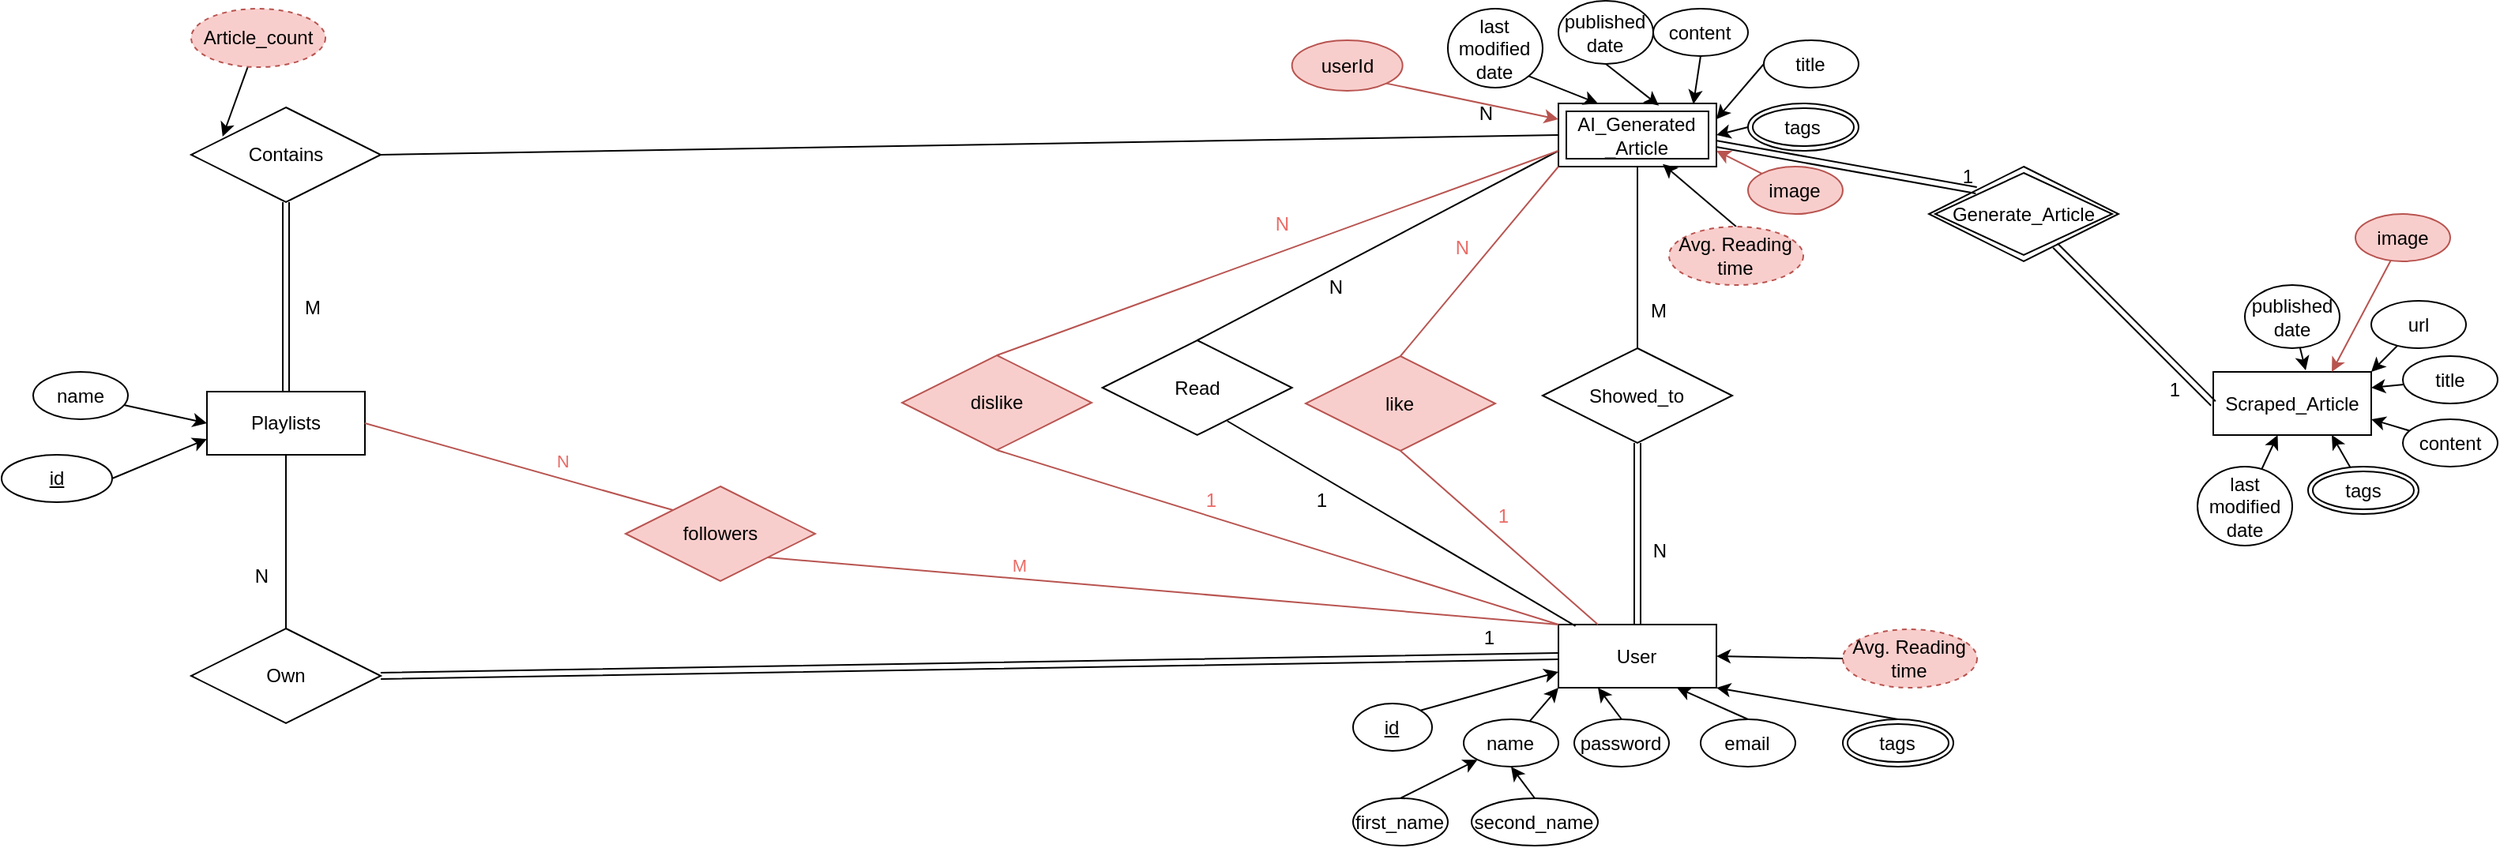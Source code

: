 <mxfile version="21.8.0" type="google">
  <diagram id="R2lEEEUBdFMjLlhIrx00" name="Page-1">
    <mxGraphModel grid="1" page="1" gridSize="10" guides="1" tooltips="1" connect="1" arrows="1" fold="1" pageScale="1" pageWidth="850" pageHeight="1100" math="0" shadow="0" extFonts="Permanent Marker^https://fonts.googleapis.com/css?family=Permanent+Marker">
      <root>
        <mxCell id="0" />
        <mxCell id="1" parent="0" />
        <mxCell id="37eRoj48XNlM_0fvVCV7-8" value="Generate_Article" style="shape=rhombus;double=1;perimeter=rhombusPerimeter;whiteSpace=wrap;html=1;align=center;" vertex="1" parent="1">
          <mxGeometry x="1190" y="447.5" width="120" height="60" as="geometry" />
        </mxCell>
        <mxCell id="37eRoj48XNlM_0fvVCV7-9" value="AI_Generated _Article" style="shape=ext;margin=3;double=1;whiteSpace=wrap;html=1;align=center;" vertex="1" parent="1">
          <mxGeometry x="955.49" y="407.5" width="100" height="40" as="geometry" />
        </mxCell>
        <mxCell id="37eRoj48XNlM_0fvVCV7-10" value="User" style="whiteSpace=wrap;html=1;align=center;" vertex="1" parent="1">
          <mxGeometry x="955.49" y="737.5" width="100" height="40" as="geometry" />
        </mxCell>
        <mxCell id="37eRoj48XNlM_0fvVCV7-11" value="Scraped_Article" style="whiteSpace=wrap;html=1;align=center;" vertex="1" parent="1">
          <mxGeometry x="1370" y="577.5" width="100" height="40" as="geometry" />
        </mxCell>
        <mxCell id="37eRoj48XNlM_0fvVCV7-33" value="" style="shape=link;html=1;rounded=0;entryX=0;entryY=0.5;entryDx=0;entryDy=0;" edge="1" parent="1" source="37eRoj48XNlM_0fvVCV7-8" target="37eRoj48XNlM_0fvVCV7-11">
          <mxGeometry relative="1" as="geometry">
            <mxPoint x="1065.49" y="597.5" as="sourcePoint" />
            <mxPoint x="1225.49" y="597.5" as="targetPoint" />
          </mxGeometry>
        </mxCell>
        <mxCell id="37eRoj48XNlM_0fvVCV7-34" value="1" style="resizable=0;html=1;whiteSpace=wrap;align=right;verticalAlign=bottom;" connectable="0" vertex="1" parent="37eRoj48XNlM_0fvVCV7-33">
          <mxGeometry x="1" relative="1" as="geometry">
            <mxPoint x="-20" as="offset" />
          </mxGeometry>
        </mxCell>
        <mxCell id="37eRoj48XNlM_0fvVCV7-57" value="Playlists" style="whiteSpace=wrap;html=1;align=center;" vertex="1" parent="1">
          <mxGeometry x="100" y="590" width="100" height="40" as="geometry" />
        </mxCell>
        <mxCell id="37eRoj48XNlM_0fvVCV7-60" value="Contains" style="shape=rhombus;perimeter=rhombusPerimeter;whiteSpace=wrap;html=1;align=center;" vertex="1" parent="1">
          <mxGeometry x="90" y="410" width="120" height="60" as="geometry" />
        </mxCell>
        <mxCell id="37eRoj48XNlM_0fvVCV7-61" value="Own" style="shape=rhombus;perimeter=rhombusPerimeter;whiteSpace=wrap;html=1;align=center;" vertex="1" parent="1">
          <mxGeometry x="90" y="740" width="120" height="60" as="geometry" />
        </mxCell>
        <mxCell id="37eRoj48XNlM_0fvVCV7-62" value="" style="shape=link;html=1;rounded=0;entryX=0;entryY=0.5;entryDx=0;entryDy=0;exitX=1;exitY=0.5;exitDx=0;exitDy=0;" edge="1" parent="1" source="37eRoj48XNlM_0fvVCV7-61" target="37eRoj48XNlM_0fvVCV7-10">
          <mxGeometry relative="1" as="geometry">
            <mxPoint x="340" y="765" as="sourcePoint" />
            <mxPoint x="460" y="765" as="targetPoint" />
          </mxGeometry>
        </mxCell>
        <mxCell id="37eRoj48XNlM_0fvVCV7-63" value="1" style="resizable=0;html=1;whiteSpace=wrap;align=right;verticalAlign=bottom;" connectable="0" vertex="1" parent="37eRoj48XNlM_0fvVCV7-62">
          <mxGeometry x="1" relative="1" as="geometry">
            <mxPoint x="-39" y="-3" as="offset" />
          </mxGeometry>
        </mxCell>
        <mxCell id="37eRoj48XNlM_0fvVCV7-64" value="" style="endArrow=none;html=1;rounded=0;entryX=0.5;entryY=0;entryDx=0;entryDy=0;" edge="1" parent="1" source="37eRoj48XNlM_0fvVCV7-57" target="37eRoj48XNlM_0fvVCV7-61">
          <mxGeometry relative="1" as="geometry">
            <mxPoint x="150" y="630" as="sourcePoint" />
            <mxPoint x="150" y="790" as="targetPoint" />
          </mxGeometry>
        </mxCell>
        <mxCell id="37eRoj48XNlM_0fvVCV7-65" value="N" style="resizable=0;html=1;whiteSpace=wrap;align=right;verticalAlign=bottom;" connectable="0" vertex="1" parent="37eRoj48XNlM_0fvVCV7-64">
          <mxGeometry x="1" relative="1" as="geometry">
            <mxPoint x="-10" y="-25" as="offset" />
          </mxGeometry>
        </mxCell>
        <mxCell id="37eRoj48XNlM_0fvVCV7-66" value="" style="shape=link;html=1;rounded=0;exitX=0.5;exitY=0;exitDx=0;exitDy=0;entryX=0.5;entryY=1;entryDx=0;entryDy=0;" edge="1" parent="1" source="37eRoj48XNlM_0fvVCV7-57" target="37eRoj48XNlM_0fvVCV7-60">
          <mxGeometry relative="1" as="geometry">
            <mxPoint x="100" y="535" as="sourcePoint" />
            <mxPoint x="260" y="535" as="targetPoint" />
          </mxGeometry>
        </mxCell>
        <mxCell id="37eRoj48XNlM_0fvVCV7-67" value="M" style="resizable=0;html=1;whiteSpace=wrap;align=left;verticalAlign=bottom;" connectable="0" vertex="1" parent="37eRoj48XNlM_0fvVCV7-66">
          <mxGeometry x="-1" relative="1" as="geometry">
            <mxPoint x="10" y="-45" as="offset" />
          </mxGeometry>
        </mxCell>
        <mxCell id="37eRoj48XNlM_0fvVCV7-70" value="" style="endArrow=none;html=1;rounded=0;exitX=1;exitY=0.5;exitDx=0;exitDy=0;entryX=0;entryY=0.5;entryDx=0;entryDy=0;" edge="1" parent="1" source="37eRoj48XNlM_0fvVCV7-60" target="37eRoj48XNlM_0fvVCV7-9">
          <mxGeometry relative="1" as="geometry">
            <mxPoint x="370" y="409.31" as="sourcePoint" />
            <mxPoint x="530" y="409.31" as="targetPoint" />
          </mxGeometry>
        </mxCell>
        <mxCell id="37eRoj48XNlM_0fvVCV7-71" value="N" style="resizable=0;html=1;whiteSpace=wrap;align=right;verticalAlign=bottom;" connectable="0" vertex="1" parent="37eRoj48XNlM_0fvVCV7-70">
          <mxGeometry x="1" relative="1" as="geometry">
            <mxPoint x="-40" y="-5" as="offset" />
          </mxGeometry>
        </mxCell>
        <mxCell id="37eRoj48XNlM_0fvVCV7-80" value="followers" style="shape=rhombus;perimeter=rhombusPerimeter;whiteSpace=wrap;html=1;align=center;fillColor=#f8cecc;strokeColor=#b85450;" vertex="1" parent="1">
          <mxGeometry x="365.0" y="650" width="120" height="60" as="geometry" />
        </mxCell>
        <mxCell id="37eRoj48XNlM_0fvVCV7-83" value="" style="endArrow=none;html=1;rounded=0;exitX=1;exitY=0.5;exitDx=0;exitDy=0;entryX=0;entryY=0;entryDx=0;entryDy=0;fillColor=#f8cecc;strokeColor=#b85450;" edge="1" parent="1" source="37eRoj48XNlM_0fvVCV7-57" target="37eRoj48XNlM_0fvVCV7-80">
          <mxGeometry relative="1" as="geometry">
            <mxPoint x="230" y="630" as="sourcePoint" />
            <mxPoint x="390" y="630" as="targetPoint" />
          </mxGeometry>
        </mxCell>
        <mxCell id="37eRoj48XNlM_0fvVCV7-85" value="N" style="edgeLabel;html=1;align=center;verticalAlign=middle;resizable=0;points=[];fontColor=#EA6B66;" connectable="0" vertex="1" parent="37eRoj48XNlM_0fvVCV7-83">
          <mxGeometry x="0.22" y="-2" relative="1" as="geometry">
            <mxPoint x="6" y="-12" as="offset" />
          </mxGeometry>
        </mxCell>
        <mxCell id="37eRoj48XNlM_0fvVCV7-84" value="" style="endArrow=none;html=1;rounded=0;entryX=0;entryY=0;entryDx=0;entryDy=0;fillColor=#f8cecc;strokeColor=#b85450;exitX=1;exitY=1;exitDx=0;exitDy=0;" edge="1" parent="1" source="37eRoj48XNlM_0fvVCV7-80" target="37eRoj48XNlM_0fvVCV7-10">
          <mxGeometry relative="1" as="geometry">
            <mxPoint x="855.49" y="677.5" as="sourcePoint" />
            <mxPoint x="1015.49" y="677.5" as="targetPoint" />
          </mxGeometry>
        </mxCell>
        <mxCell id="37eRoj48XNlM_0fvVCV7-86" value="M" style="edgeLabel;html=1;align=center;verticalAlign=middle;resizable=0;points=[];fontColor=#EA6B66;" connectable="0" vertex="1" parent="37eRoj48XNlM_0fvVCV7-84">
          <mxGeometry x="-0.393" y="4" relative="1" as="geometry">
            <mxPoint x="6" y="-4" as="offset" />
          </mxGeometry>
        </mxCell>
        <mxCell id="37eRoj48XNlM_0fvVCV7-101" style="edgeStyle=none;rounded=0;orthogonalLoop=1;jettySize=auto;html=1;entryX=1;entryY=0;entryDx=0;entryDy=0;" edge="1" parent="1" source="37eRoj48XNlM_0fvVCV7-88" target="37eRoj48XNlM_0fvVCV7-11">
          <mxGeometry relative="1" as="geometry" />
        </mxCell>
        <mxCell id="37eRoj48XNlM_0fvVCV7-88" value="url" style="ellipse;whiteSpace=wrap;html=1;align=center;" vertex="1" parent="1">
          <mxGeometry x="1470" y="532.5" width="60" height="30" as="geometry" />
        </mxCell>
        <mxCell id="37eRoj48XNlM_0fvVCV7-99" style="edgeStyle=none;rounded=0;orthogonalLoop=1;jettySize=auto;html=1;entryX=1;entryY=0.75;entryDx=0;entryDy=0;" edge="1" parent="1" source="37eRoj48XNlM_0fvVCV7-91" target="37eRoj48XNlM_0fvVCV7-11">
          <mxGeometry relative="1" as="geometry" />
        </mxCell>
        <mxCell id="37eRoj48XNlM_0fvVCV7-91" value="content" style="ellipse;whiteSpace=wrap;html=1;align=center;" vertex="1" parent="1">
          <mxGeometry x="1490" y="607.5" width="60" height="30" as="geometry" />
        </mxCell>
        <mxCell id="37eRoj48XNlM_0fvVCV7-98" style="edgeStyle=none;rounded=0;orthogonalLoop=1;jettySize=auto;html=1;entryX=0.75;entryY=1;entryDx=0;entryDy=0;" edge="1" parent="1" source="37eRoj48XNlM_0fvVCV7-93" target="37eRoj48XNlM_0fvVCV7-11">
          <mxGeometry relative="1" as="geometry" />
        </mxCell>
        <mxCell id="37eRoj48XNlM_0fvVCV7-93" value="tags" style="ellipse;shape=doubleEllipse;margin=3;whiteSpace=wrap;html=1;align=center;" vertex="1" parent="1">
          <mxGeometry x="1430" y="637.5" width="70" height="30" as="geometry" />
        </mxCell>
        <mxCell id="37eRoj48XNlM_0fvVCV7-100" style="edgeStyle=none;rounded=0;orthogonalLoop=1;jettySize=auto;html=1;entryX=1;entryY=0.25;entryDx=0;entryDy=0;" edge="1" parent="1" source="37eRoj48XNlM_0fvVCV7-94" target="37eRoj48XNlM_0fvVCV7-11">
          <mxGeometry relative="1" as="geometry" />
        </mxCell>
        <mxCell id="37eRoj48XNlM_0fvVCV7-94" value="title" style="ellipse;whiteSpace=wrap;html=1;align=center;" vertex="1" parent="1">
          <mxGeometry x="1490" y="567.5" width="60" height="30" as="geometry" />
        </mxCell>
        <mxCell id="37eRoj48XNlM_0fvVCV7-102" style="edgeStyle=none;rounded=0;orthogonalLoop=1;jettySize=auto;html=1;entryX=0.585;entryY=-0.024;entryDx=0;entryDy=0;entryPerimeter=0;" edge="1" parent="1" source="37eRoj48XNlM_0fvVCV7-95" target="37eRoj48XNlM_0fvVCV7-11">
          <mxGeometry relative="1" as="geometry" />
        </mxCell>
        <mxCell id="37eRoj48XNlM_0fvVCV7-95" value="published date" style="ellipse;whiteSpace=wrap;html=1;align=center;" vertex="1" parent="1">
          <mxGeometry x="1390" y="522.5" width="60" height="40" as="geometry" />
        </mxCell>
        <mxCell id="37eRoj48XNlM_0fvVCV7-97" style="edgeStyle=none;rounded=0;orthogonalLoop=1;jettySize=auto;html=1;" edge="1" parent="1" source="37eRoj48XNlM_0fvVCV7-96" target="37eRoj48XNlM_0fvVCV7-11">
          <mxGeometry relative="1" as="geometry" />
        </mxCell>
        <mxCell id="37eRoj48XNlM_0fvVCV7-96" value="last modified date" style="ellipse;whiteSpace=wrap;html=1;align=center;" vertex="1" parent="1">
          <mxGeometry x="1360" y="637.5" width="60" height="50" as="geometry" />
        </mxCell>
        <mxCell id="37eRoj48XNlM_0fvVCV7-104" style="edgeStyle=none;rounded=0;orthogonalLoop=1;jettySize=auto;html=1;entryX=0.75;entryY=0;entryDx=0;entryDy=0;fillColor=#f8cecc;strokeColor=#b85450;" edge="1" parent="1" source="37eRoj48XNlM_0fvVCV7-103" target="37eRoj48XNlM_0fvVCV7-11">
          <mxGeometry relative="1" as="geometry" />
        </mxCell>
        <mxCell id="37eRoj48XNlM_0fvVCV7-103" value="image" style="ellipse;whiteSpace=wrap;html=1;align=center;fillColor=#f8cecc;strokeColor=#b85450;" vertex="1" parent="1">
          <mxGeometry x="1460" y="477.5" width="60" height="30" as="geometry" />
        </mxCell>
        <mxCell id="q1D3B-rnhhKTend2kP-b-9" style="edgeStyle=none;rounded=0;orthogonalLoop=1;jettySize=auto;html=1;exitX=0.5;exitY=0;exitDx=0;exitDy=0;entryX=0.75;entryY=1;entryDx=0;entryDy=0;" edge="1" parent="1" source="q1D3B-rnhhKTend2kP-b-2" target="37eRoj48XNlM_0fvVCV7-10">
          <mxGeometry relative="1" as="geometry" />
        </mxCell>
        <mxCell id="q1D3B-rnhhKTend2kP-b-2" value="email" style="ellipse;whiteSpace=wrap;html=1;align=center;" vertex="1" parent="1">
          <mxGeometry x="1045.49" y="797.5" width="60" height="30" as="geometry" />
        </mxCell>
        <mxCell id="q1D3B-rnhhKTend2kP-b-8" style="edgeStyle=none;rounded=0;orthogonalLoop=1;jettySize=auto;html=1;exitX=0.5;exitY=0;exitDx=0;exitDy=0;entryX=0.25;entryY=1;entryDx=0;entryDy=0;" edge="1" parent="1" source="q1D3B-rnhhKTend2kP-b-3" target="37eRoj48XNlM_0fvVCV7-10">
          <mxGeometry relative="1" as="geometry" />
        </mxCell>
        <mxCell id="q1D3B-rnhhKTend2kP-b-3" value="password" style="ellipse;whiteSpace=wrap;html=1;align=center;" vertex="1" parent="1">
          <mxGeometry x="965.49" y="797.5" width="60" height="30" as="geometry" />
        </mxCell>
        <mxCell id="q1D3B-rnhhKTend2kP-b-7" style="edgeStyle=none;rounded=0;orthogonalLoop=1;jettySize=auto;html=1;entryX=0;entryY=1;entryDx=0;entryDy=0;" edge="1" parent="1" source="q1D3B-rnhhKTend2kP-b-4" target="37eRoj48XNlM_0fvVCV7-10">
          <mxGeometry relative="1" as="geometry" />
        </mxCell>
        <mxCell id="q1D3B-rnhhKTend2kP-b-4" value="name" style="ellipse;whiteSpace=wrap;html=1;align=center;" vertex="1" parent="1">
          <mxGeometry x="895.49" y="797.5" width="60" height="30" as="geometry" />
        </mxCell>
        <mxCell id="q1D3B-rnhhKTend2kP-b-10" style="edgeStyle=none;rounded=0;orthogonalLoop=1;jettySize=auto;html=1;exitX=0.5;exitY=0;exitDx=0;exitDy=0;" edge="1" parent="1" source="q1D3B-rnhhKTend2kP-b-5" target="q1D3B-rnhhKTend2kP-b-4">
          <mxGeometry relative="1" as="geometry" />
        </mxCell>
        <mxCell id="q1D3B-rnhhKTend2kP-b-5" value="first_name" style="ellipse;whiteSpace=wrap;html=1;align=center;" vertex="1" parent="1">
          <mxGeometry x="825.49" y="847.5" width="60" height="30" as="geometry" />
        </mxCell>
        <mxCell id="q1D3B-rnhhKTend2kP-b-11" style="edgeStyle=none;rounded=0;orthogonalLoop=1;jettySize=auto;html=1;exitX=0.5;exitY=0;exitDx=0;exitDy=0;entryX=0.5;entryY=1;entryDx=0;entryDy=0;" edge="1" parent="1" source="q1D3B-rnhhKTend2kP-b-6" target="q1D3B-rnhhKTend2kP-b-4">
          <mxGeometry relative="1" as="geometry" />
        </mxCell>
        <mxCell id="q1D3B-rnhhKTend2kP-b-6" value="second_name" style="ellipse;whiteSpace=wrap;html=1;align=center;" vertex="1" parent="1">
          <mxGeometry x="900.49" y="847.5" width="80" height="30" as="geometry" />
        </mxCell>
        <mxCell id="q1D3B-rnhhKTend2kP-b-12" value="like" style="shape=rhombus;perimeter=rhombusPerimeter;whiteSpace=wrap;html=1;align=center;fillColor=#f8cecc;strokeColor=#b85450;" vertex="1" parent="1">
          <mxGeometry x="795.49" y="567.5" width="120" height="60" as="geometry" />
        </mxCell>
        <mxCell id="q1D3B-rnhhKTend2kP-b-17" value="" style="endArrow=none;html=1;rounded=0;entryX=0;entryY=1;entryDx=0;entryDy=0;exitX=0.5;exitY=0;exitDx=0;exitDy=0;fillColor=#f8cecc;strokeColor=#b85450;" edge="1" parent="1" source="q1D3B-rnhhKTend2kP-b-12" target="37eRoj48XNlM_0fvVCV7-9">
          <mxGeometry relative="1" as="geometry">
            <mxPoint x="805.49" y="517.5" as="sourcePoint" />
            <mxPoint x="965.49" y="517.5" as="targetPoint" />
          </mxGeometry>
        </mxCell>
        <mxCell id="q1D3B-rnhhKTend2kP-b-18" value="N" style="resizable=0;html=1;whiteSpace=wrap;align=right;verticalAlign=bottom;fontColor=#EA6B66;" connectable="0" vertex="1" parent="q1D3B-rnhhKTend2kP-b-17">
          <mxGeometry x="1" relative="1" as="geometry">
            <mxPoint x="-55" y="60" as="offset" />
          </mxGeometry>
        </mxCell>
        <mxCell id="q1D3B-rnhhKTend2kP-b-19" value="" style="endArrow=none;html=1;rounded=0;exitX=0.5;exitY=1;exitDx=0;exitDy=0;entryX=0.25;entryY=0;entryDx=0;entryDy=0;fillColor=#f8cecc;strokeColor=#b85450;" edge="1" parent="1" source="q1D3B-rnhhKTend2kP-b-12" target="37eRoj48XNlM_0fvVCV7-10">
          <mxGeometry relative="1" as="geometry">
            <mxPoint x="875.49" y="647.5" as="sourcePoint" />
            <mxPoint x="1035.49" y="647.5" as="targetPoint" />
          </mxGeometry>
        </mxCell>
        <mxCell id="q1D3B-rnhhKTend2kP-b-20" value="1" style="resizable=0;html=1;whiteSpace=wrap;align=right;verticalAlign=bottom;fontColor=#EA6B66;" connectable="0" vertex="1" parent="q1D3B-rnhhKTend2kP-b-19">
          <mxGeometry x="1" relative="1" as="geometry">
            <mxPoint x="-55" y="-60" as="offset" />
          </mxGeometry>
        </mxCell>
        <mxCell id="q1D3B-rnhhKTend2kP-b-23" style="edgeStyle=none;rounded=0;orthogonalLoop=1;jettySize=auto;html=1;exitX=0.5;exitY=0;exitDx=0;exitDy=0;entryX=1;entryY=1;entryDx=0;entryDy=0;" edge="1" parent="1" source="q1D3B-rnhhKTend2kP-b-22" target="37eRoj48XNlM_0fvVCV7-10">
          <mxGeometry relative="1" as="geometry" />
        </mxCell>
        <mxCell id="q1D3B-rnhhKTend2kP-b-22" value="tags" style="ellipse;shape=doubleEllipse;margin=3;whiteSpace=wrap;html=1;align=center;" vertex="1" parent="1">
          <mxGeometry x="1135.49" y="797.5" width="70" height="30" as="geometry" />
        </mxCell>
        <mxCell id="q1D3B-rnhhKTend2kP-b-26" style="edgeStyle=none;rounded=0;orthogonalLoop=1;jettySize=auto;html=1;exitX=1;exitY=0;exitDx=0;exitDy=0;entryX=0;entryY=0.75;entryDx=0;entryDy=0;" edge="1" parent="1" source="q1D3B-rnhhKTend2kP-b-25" target="37eRoj48XNlM_0fvVCV7-10">
          <mxGeometry relative="1" as="geometry" />
        </mxCell>
        <mxCell id="q1D3B-rnhhKTend2kP-b-25" value="id" style="ellipse;whiteSpace=wrap;html=1;align=center;fontStyle=4;" vertex="1" parent="1">
          <mxGeometry x="825.49" y="787.5" width="50" height="30" as="geometry" />
        </mxCell>
        <mxCell id="q1D3B-rnhhKTend2kP-b-34" style="edgeStyle=none;rounded=0;orthogonalLoop=1;jettySize=auto;html=1;exitX=0;exitY=0.5;exitDx=0;exitDy=0;entryX=1;entryY=0.5;entryDx=0;entryDy=0;" edge="1" parent="1" source="q1D3B-rnhhKTend2kP-b-27" target="37eRoj48XNlM_0fvVCV7-9">
          <mxGeometry relative="1" as="geometry" />
        </mxCell>
        <mxCell id="q1D3B-rnhhKTend2kP-b-27" value="tags" style="ellipse;shape=doubleEllipse;margin=3;whiteSpace=wrap;html=1;align=center;" vertex="1" parent="1">
          <mxGeometry x="1075.49" y="407.5" width="70" height="30" as="geometry" />
        </mxCell>
        <mxCell id="q1D3B-rnhhKTend2kP-b-36" style="edgeStyle=none;rounded=0;orthogonalLoop=1;jettySize=auto;html=1;exitX=0.5;exitY=1;exitDx=0;exitDy=0;entryX=0.854;entryY=0.011;entryDx=0;entryDy=0;entryPerimeter=0;" edge="1" parent="1" source="q1D3B-rnhhKTend2kP-b-28" target="37eRoj48XNlM_0fvVCV7-9">
          <mxGeometry relative="1" as="geometry" />
        </mxCell>
        <mxCell id="q1D3B-rnhhKTend2kP-b-28" value="content" style="ellipse;whiteSpace=wrap;html=1;align=center;" vertex="1" parent="1">
          <mxGeometry x="1015.49" y="347.5" width="60" height="30" as="geometry" />
        </mxCell>
        <mxCell id="q1D3B-rnhhKTend2kP-b-35" style="edgeStyle=none;rounded=0;orthogonalLoop=1;jettySize=auto;html=1;exitX=0;exitY=0.5;exitDx=0;exitDy=0;entryX=1;entryY=0.25;entryDx=0;entryDy=0;" edge="1" parent="1" source="q1D3B-rnhhKTend2kP-b-29" target="37eRoj48XNlM_0fvVCV7-9">
          <mxGeometry relative="1" as="geometry" />
        </mxCell>
        <mxCell id="q1D3B-rnhhKTend2kP-b-29" value="title" style="ellipse;whiteSpace=wrap;html=1;align=center;" vertex="1" parent="1">
          <mxGeometry x="1085.49" y="367.5" width="60" height="30" as="geometry" />
        </mxCell>
        <mxCell id="q1D3B-rnhhKTend2kP-b-37" style="edgeStyle=none;rounded=0;orthogonalLoop=1;jettySize=auto;html=1;exitX=0.5;exitY=1;exitDx=0;exitDy=0;entryX=0.636;entryY=0.034;entryDx=0;entryDy=0;entryPerimeter=0;" edge="1" parent="1" source="q1D3B-rnhhKTend2kP-b-30" target="37eRoj48XNlM_0fvVCV7-9">
          <mxGeometry relative="1" as="geometry" />
        </mxCell>
        <mxCell id="q1D3B-rnhhKTend2kP-b-30" value="published date" style="ellipse;whiteSpace=wrap;html=1;align=center;" vertex="1" parent="1">
          <mxGeometry x="955.49" y="342.5" width="60" height="40" as="geometry" />
        </mxCell>
        <mxCell id="q1D3B-rnhhKTend2kP-b-38" style="edgeStyle=none;rounded=0;orthogonalLoop=1;jettySize=auto;html=1;exitX=1;exitY=1;exitDx=0;exitDy=0;entryX=0.25;entryY=0;entryDx=0;entryDy=0;" edge="1" parent="1" source="q1D3B-rnhhKTend2kP-b-31" target="37eRoj48XNlM_0fvVCV7-9">
          <mxGeometry relative="1" as="geometry" />
        </mxCell>
        <mxCell id="q1D3B-rnhhKTend2kP-b-31" value="last modified date" style="ellipse;whiteSpace=wrap;html=1;align=center;" vertex="1" parent="1">
          <mxGeometry x="885.49" y="347.5" width="60" height="50" as="geometry" />
        </mxCell>
        <mxCell id="q1D3B-rnhhKTend2kP-b-33" style="edgeStyle=none;rounded=0;orthogonalLoop=1;jettySize=auto;html=1;exitX=0;exitY=0;exitDx=0;exitDy=0;entryX=1;entryY=0.75;entryDx=0;entryDy=0;fillColor=#f8cecc;strokeColor=#b85450;" edge="1" parent="1" source="q1D3B-rnhhKTend2kP-b-32" target="37eRoj48XNlM_0fvVCV7-9">
          <mxGeometry relative="1" as="geometry" />
        </mxCell>
        <mxCell id="q1D3B-rnhhKTend2kP-b-32" value="image" style="ellipse;whiteSpace=wrap;html=1;align=center;fillColor=#f8cecc;strokeColor=#b85450;" vertex="1" parent="1">
          <mxGeometry x="1075.49" y="447.5" width="60" height="30" as="geometry" />
        </mxCell>
        <mxCell id="q1D3B-rnhhKTend2kP-b-40" value="Read" style="shape=rhombus;perimeter=rhombusPerimeter;whiteSpace=wrap;html=1;align=center;" vertex="1" parent="1">
          <mxGeometry x="666.83" y="557.5" width="120" height="60" as="geometry" />
        </mxCell>
        <mxCell id="q1D3B-rnhhKTend2kP-b-41" value="" style="endArrow=none;html=1;rounded=0;exitX=0.659;exitY=0.852;exitDx=0;exitDy=0;entryX=0.108;entryY=0.023;entryDx=0;entryDy=0;entryPerimeter=0;exitPerimeter=0;" edge="1" parent="1" source="q1D3B-rnhhKTend2kP-b-40" target="37eRoj48XNlM_0fvVCV7-10">
          <mxGeometry relative="1" as="geometry">
            <mxPoint x="760.49" y="612.5" as="sourcePoint" />
            <mxPoint x="885.49" y="722.5" as="targetPoint" />
          </mxGeometry>
        </mxCell>
        <mxCell id="q1D3B-rnhhKTend2kP-b-42" value="1" style="resizable=0;html=1;whiteSpace=wrap;align=right;verticalAlign=bottom;fontColor=#EA6B66;" connectable="0" vertex="1" parent="q1D3B-rnhhKTend2kP-b-41">
          <mxGeometry x="1" relative="1" as="geometry">
            <mxPoint x="-226" y="-71" as="offset" />
          </mxGeometry>
        </mxCell>
        <mxCell id="q1D3B-rnhhKTend2kP-b-43" value="" style="endArrow=none;html=1;rounded=0;entryX=0;entryY=0.75;entryDx=0;entryDy=0;exitX=0.5;exitY=0;exitDx=0;exitDy=0;" edge="1" parent="1" source="q1D3B-rnhhKTend2kP-b-40" target="37eRoj48XNlM_0fvVCV7-9">
          <mxGeometry relative="1" as="geometry">
            <mxPoint x="751.83" y="557.5" as="sourcePoint" />
            <mxPoint x="851.83" y="437.5" as="targetPoint" />
          </mxGeometry>
        </mxCell>
        <mxCell id="q1D3B-rnhhKTend2kP-b-44" value="N" style="resizable=0;html=1;whiteSpace=wrap;align=right;verticalAlign=bottom;fontColor=#EA6B66;" connectable="0" vertex="1" parent="q1D3B-rnhhKTend2kP-b-43">
          <mxGeometry x="1" relative="1" as="geometry">
            <mxPoint x="-169" y="55" as="offset" />
          </mxGeometry>
        </mxCell>
        <mxCell id="q1D3B-rnhhKTend2kP-b-50" value="dislike" style="shape=rhombus;perimeter=rhombusPerimeter;whiteSpace=wrap;html=1;align=center;fillColor=#f8cecc;strokeColor=#b85450;" vertex="1" parent="1">
          <mxGeometry x="540" y="567" width="120" height="60" as="geometry" />
        </mxCell>
        <mxCell id="q1D3B-rnhhKTend2kP-b-51" value="" style="endArrow=none;html=1;rounded=0;entryX=0;entryY=0.75;entryDx=0;entryDy=0;exitX=0.5;exitY=0;exitDx=0;exitDy=0;fillColor=#f8cecc;strokeColor=#b85450;" edge="1" parent="1" source="q1D3B-rnhhKTend2kP-b-50" target="37eRoj48XNlM_0fvVCV7-9">
          <mxGeometry relative="1" as="geometry">
            <mxPoint x="550" y="517" as="sourcePoint" />
            <mxPoint x="699.51" y="447.5" as="targetPoint" />
          </mxGeometry>
        </mxCell>
        <mxCell id="q1D3B-rnhhKTend2kP-b-52" value="N" style="resizable=0;html=1;whiteSpace=wrap;align=right;verticalAlign=bottom;" connectable="0" vertex="1" parent="q1D3B-rnhhKTend2kP-b-51">
          <mxGeometry x="1" relative="1" as="geometry">
            <mxPoint x="-135" y="95" as="offset" />
          </mxGeometry>
        </mxCell>
        <mxCell id="q1D3B-rnhhKTend2kP-b-53" value="" style="endArrow=none;html=1;rounded=0;exitX=0.5;exitY=1;exitDx=0;exitDy=0;entryX=0;entryY=0;entryDx=0;entryDy=0;fillColor=#f8cecc;strokeColor=#b85450;" edge="1" parent="1" source="q1D3B-rnhhKTend2kP-b-50" target="37eRoj48XNlM_0fvVCV7-10">
          <mxGeometry relative="1" as="geometry">
            <mxPoint x="620" y="647" as="sourcePoint" />
            <mxPoint x="724.51" y="737.5" as="targetPoint" />
          </mxGeometry>
        </mxCell>
        <mxCell id="q1D3B-rnhhKTend2kP-b-54" value="1" style="resizable=0;html=1;whiteSpace=wrap;align=right;verticalAlign=bottom;" connectable="0" vertex="1" parent="q1D3B-rnhhKTend2kP-b-53">
          <mxGeometry x="1" relative="1" as="geometry">
            <mxPoint x="-145" y="-70" as="offset" />
          </mxGeometry>
        </mxCell>
        <mxCell id="q1D3B-rnhhKTend2kP-b-56" style="edgeStyle=none;rounded=0;orthogonalLoop=1;jettySize=auto;html=1;exitX=0.5;exitY=0;exitDx=0;exitDy=0;entryX=0.66;entryY=0.96;entryDx=0;entryDy=0;entryPerimeter=0;" edge="1" parent="1" source="q1D3B-rnhhKTend2kP-b-55" target="37eRoj48XNlM_0fvVCV7-9">
          <mxGeometry relative="1" as="geometry" />
        </mxCell>
        <mxCell id="q1D3B-rnhhKTend2kP-b-55" value="Avg. Reading time" style="ellipse;whiteSpace=wrap;html=1;align=center;dashed=1;fillColor=#f8cecc;strokeColor=#b85450;" vertex="1" parent="1">
          <mxGeometry x="1025.49" y="485.5" width="85" height="37" as="geometry" />
        </mxCell>
        <mxCell id="q1D3B-rnhhKTend2kP-b-59" style="edgeStyle=none;rounded=0;orthogonalLoop=1;jettySize=auto;html=1;exitX=0;exitY=0.5;exitDx=0;exitDy=0;entryX=1;entryY=0.5;entryDx=0;entryDy=0;" edge="1" parent="1" source="q1D3B-rnhhKTend2kP-b-57" target="37eRoj48XNlM_0fvVCV7-10">
          <mxGeometry relative="1" as="geometry" />
        </mxCell>
        <mxCell id="q1D3B-rnhhKTend2kP-b-57" value="Avg. Reading time" style="ellipse;whiteSpace=wrap;html=1;align=center;dashed=1;fillColor=#f8cecc;strokeColor=#b85450;" vertex="1" parent="1">
          <mxGeometry x="1135.49" y="740.5" width="85" height="37" as="geometry" />
        </mxCell>
        <mxCell id="q1D3B-rnhhKTend2kP-b-61" style="edgeStyle=none;rounded=0;orthogonalLoop=1;jettySize=auto;html=1;entryX=0;entryY=0.5;entryDx=0;entryDy=0;" edge="1" parent="1" source="q1D3B-rnhhKTend2kP-b-60" target="37eRoj48XNlM_0fvVCV7-57">
          <mxGeometry relative="1" as="geometry" />
        </mxCell>
        <mxCell id="q1D3B-rnhhKTend2kP-b-60" value="name" style="ellipse;whiteSpace=wrap;html=1;align=center;" vertex="1" parent="1">
          <mxGeometry x="-10" y="577.5" width="60" height="30" as="geometry" />
        </mxCell>
        <mxCell id="q1D3B-rnhhKTend2kP-b-64" style="edgeStyle=none;rounded=0;orthogonalLoop=1;jettySize=auto;html=1;exitX=1;exitY=0.5;exitDx=0;exitDy=0;entryX=0;entryY=0.75;entryDx=0;entryDy=0;" edge="1" parent="1" source="q1D3B-rnhhKTend2kP-b-63" target="37eRoj48XNlM_0fvVCV7-57">
          <mxGeometry relative="1" as="geometry" />
        </mxCell>
        <mxCell id="q1D3B-rnhhKTend2kP-b-63" value="id" style="ellipse;whiteSpace=wrap;html=1;align=center;fontStyle=4;" vertex="1" parent="1">
          <mxGeometry x="-30" y="630" width="70" height="30" as="geometry" />
        </mxCell>
        <mxCell id="q1D3B-rnhhKTend2kP-b-66" style="edgeStyle=none;rounded=0;orthogonalLoop=1;jettySize=auto;html=1;entryX=0.166;entryY=0.308;entryDx=0;entryDy=0;entryPerimeter=0;" edge="1" parent="1" source="q1D3B-rnhhKTend2kP-b-65" target="37eRoj48XNlM_0fvVCV7-60">
          <mxGeometry relative="1" as="geometry" />
        </mxCell>
        <mxCell id="q1D3B-rnhhKTend2kP-b-65" value="Article_count" style="ellipse;whiteSpace=wrap;html=1;align=center;dashed=1;fillColor=#f8cecc;strokeColor=#b85450;" vertex="1" parent="1">
          <mxGeometry x="90" y="347.5" width="85" height="37" as="geometry" />
        </mxCell>
        <mxCell id="PzJXRU7JwDh-VVizuD1J-2" style="rounded=0;orthogonalLoop=1;jettySize=auto;html=1;exitX=1;exitY=1;exitDx=0;exitDy=0;entryX=0;entryY=0.25;entryDx=0;entryDy=0;fillColor=#f8cecc;strokeColor=#b85450;" edge="1" parent="1" source="PzJXRU7JwDh-VVizuD1J-1" target="37eRoj48XNlM_0fvVCV7-9">
          <mxGeometry relative="1" as="geometry" />
        </mxCell>
        <mxCell id="PzJXRU7JwDh-VVizuD1J-1" value="userId" style="ellipse;whiteSpace=wrap;html=1;align=center;fillColor=#f8cecc;strokeColor=#b85450;" vertex="1" parent="1">
          <mxGeometry x="786.83" y="367.5" width="70" height="32" as="geometry" />
        </mxCell>
        <mxCell id="ZXF2wm6RHf67d0fGW5CZ-3" value="" style="shape=link;html=1;rounded=0;entryX=0;entryY=0;entryDx=0;entryDy=0;exitX=1.001;exitY=0.639;exitDx=0;exitDy=0;exitPerimeter=0;" edge="1" parent="1" source="37eRoj48XNlM_0fvVCV7-9" target="37eRoj48XNlM_0fvVCV7-8">
          <mxGeometry relative="1" as="geometry">
            <mxPoint x="1180" y="430" as="sourcePoint" />
            <mxPoint x="1340" y="430" as="targetPoint" />
          </mxGeometry>
        </mxCell>
        <mxCell id="ZXF2wm6RHf67d0fGW5CZ-4" value="1" style="resizable=0;html=1;whiteSpace=wrap;align=right;verticalAlign=bottom;" connectable="0" vertex="1" parent="ZXF2wm6RHf67d0fGW5CZ-3">
          <mxGeometry x="1" relative="1" as="geometry" />
        </mxCell>
        <mxCell id="ZXF2wm6RHf67d0fGW5CZ-5" value="Showed_to" style="shape=rhombus;perimeter=rhombusPerimeter;whiteSpace=wrap;html=1;align=center;" vertex="1" parent="1">
          <mxGeometry x="945.49" y="562.5" width="120" height="60" as="geometry" />
        </mxCell>
        <mxCell id="ZXF2wm6RHf67d0fGW5CZ-7" value="" style="shape=link;html=1;rounded=0;exitX=0.5;exitY=1;exitDx=0;exitDy=0;entryX=0.5;entryY=0;entryDx=0;entryDy=0;" edge="1" parent="1" source="ZXF2wm6RHf67d0fGW5CZ-5" target="37eRoj48XNlM_0fvVCV7-10">
          <mxGeometry relative="1" as="geometry">
            <mxPoint x="1040" y="670" as="sourcePoint" />
            <mxPoint x="1200" y="670" as="targetPoint" />
          </mxGeometry>
        </mxCell>
        <mxCell id="ZXF2wm6RHf67d0fGW5CZ-8" value="N" style="resizable=0;html=1;whiteSpace=wrap;align=right;verticalAlign=bottom;" connectable="0" vertex="1" parent="ZXF2wm6RHf67d0fGW5CZ-7">
          <mxGeometry x="1" relative="1" as="geometry">
            <mxPoint x="20" y="-38" as="offset" />
          </mxGeometry>
        </mxCell>
        <mxCell id="ZXF2wm6RHf67d0fGW5CZ-12" value="" style="endArrow=none;html=1;rounded=0;exitX=0.5;exitY=1;exitDx=0;exitDy=0;entryX=0.5;entryY=0;entryDx=0;entryDy=0;" edge="1" parent="1" source="37eRoj48XNlM_0fvVCV7-9" target="ZXF2wm6RHf67d0fGW5CZ-5">
          <mxGeometry relative="1" as="geometry">
            <mxPoint x="980" y="530" as="sourcePoint" />
            <mxPoint x="1140" y="530" as="targetPoint" />
          </mxGeometry>
        </mxCell>
        <mxCell id="ZXF2wm6RHf67d0fGW5CZ-13" value="M" style="resizable=0;html=1;whiteSpace=wrap;align=right;verticalAlign=bottom;" connectable="0" vertex="1" parent="ZXF2wm6RHf67d0fGW5CZ-12">
          <mxGeometry x="1" relative="1" as="geometry">
            <mxPoint x="20" y="-15" as="offset" />
          </mxGeometry>
        </mxCell>
      </root>
    </mxGraphModel>
  </diagram>
</mxfile>
